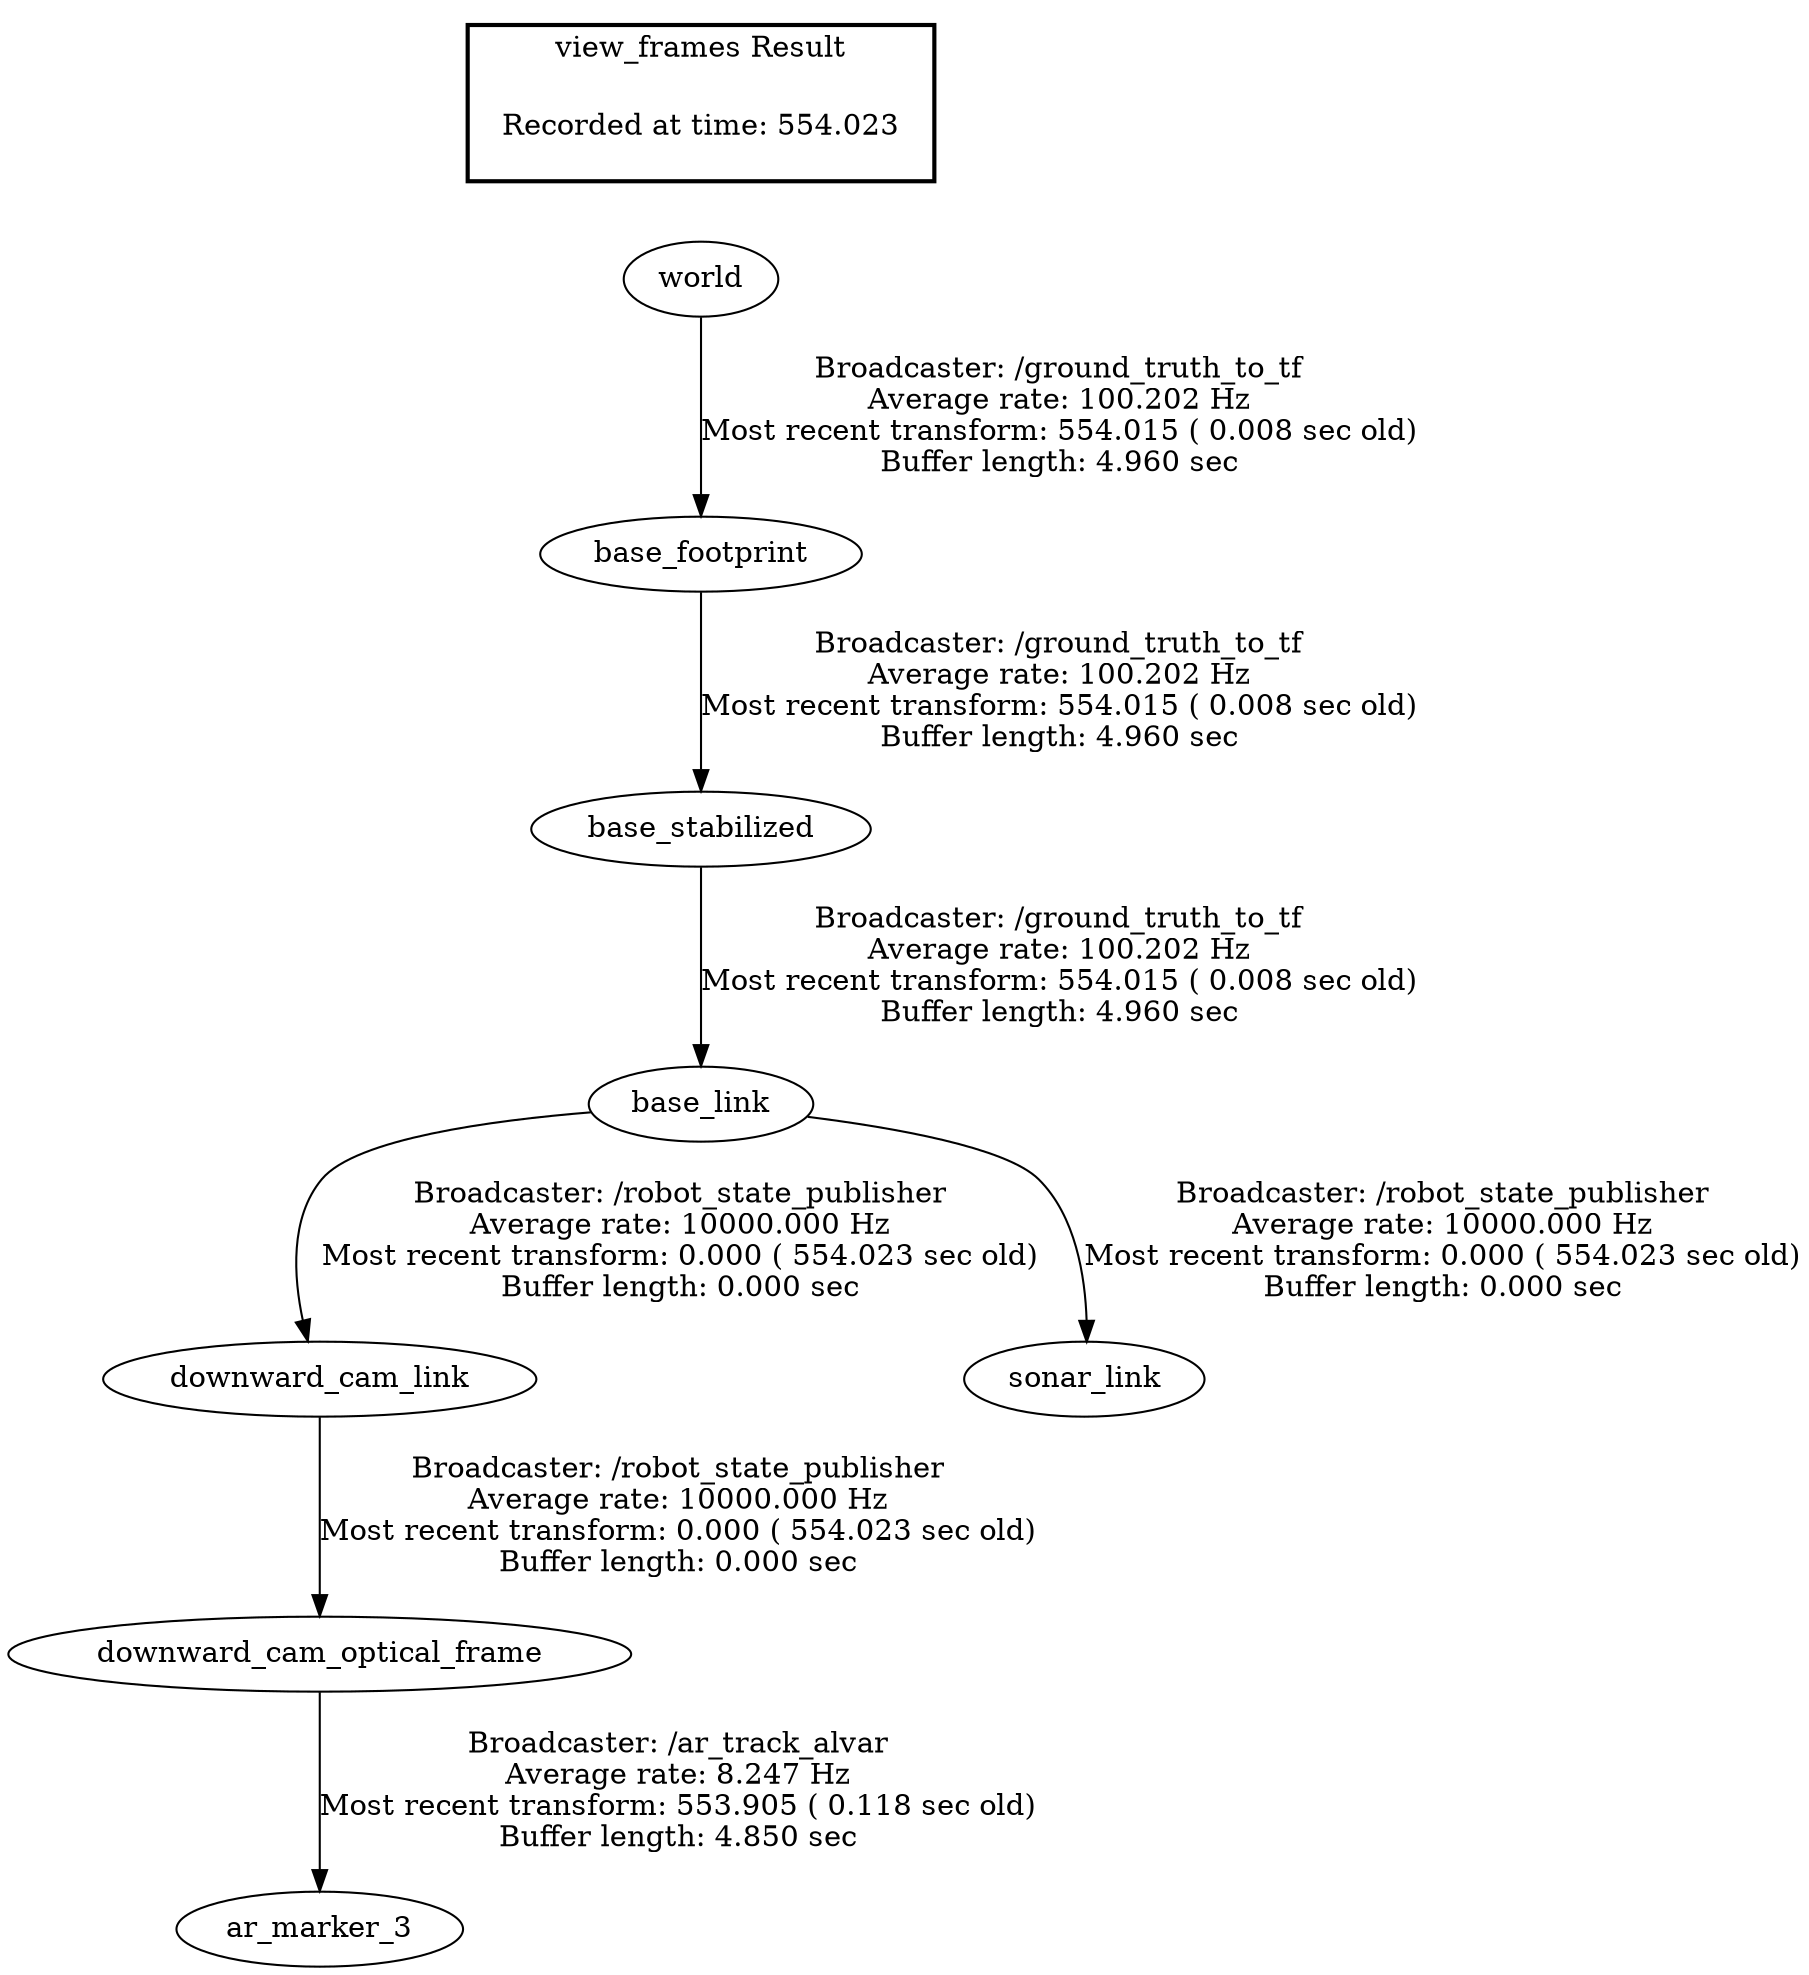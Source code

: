 digraph G {
"base_link" -> "downward_cam_link"[label="Broadcaster: /robot_state_publisher\nAverage rate: 10000.000 Hz\nMost recent transform: 0.000 ( 554.023 sec old)\nBuffer length: 0.000 sec\n"];
"base_stabilized" -> "base_link"[label="Broadcaster: /ground_truth_to_tf\nAverage rate: 100.202 Hz\nMost recent transform: 554.015 ( 0.008 sec old)\nBuffer length: 4.960 sec\n"];
"downward_cam_link" -> "downward_cam_optical_frame"[label="Broadcaster: /robot_state_publisher\nAverage rate: 10000.000 Hz\nMost recent transform: 0.000 ( 554.023 sec old)\nBuffer length: 0.000 sec\n"];
"base_link" -> "sonar_link"[label="Broadcaster: /robot_state_publisher\nAverage rate: 10000.000 Hz\nMost recent transform: 0.000 ( 554.023 sec old)\nBuffer length: 0.000 sec\n"];
"downward_cam_optical_frame" -> "ar_marker_3"[label="Broadcaster: /ar_track_alvar\nAverage rate: 8.247 Hz\nMost recent transform: 553.905 ( 0.118 sec old)\nBuffer length: 4.850 sec\n"];
"world" -> "base_footprint"[label="Broadcaster: /ground_truth_to_tf\nAverage rate: 100.202 Hz\nMost recent transform: 554.015 ( 0.008 sec old)\nBuffer length: 4.960 sec\n"];
"base_footprint" -> "base_stabilized"[label="Broadcaster: /ground_truth_to_tf\nAverage rate: 100.202 Hz\nMost recent transform: 554.015 ( 0.008 sec old)\nBuffer length: 4.960 sec\n"];
edge [style=invis];
 subgraph cluster_legend { style=bold; color=black; label ="view_frames Result";
"Recorded at time: 554.023"[ shape=plaintext ] ;
 }->"world";
}